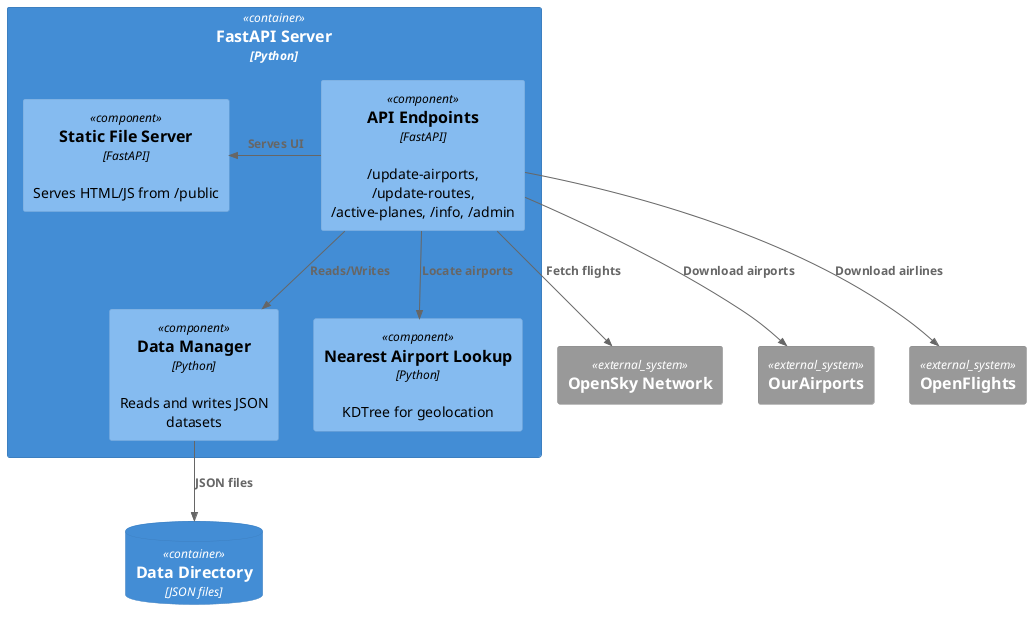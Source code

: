 @startuml
!include <C4/C4_Component>

Container(api, "FastAPI Server", "Python") {
  Component(api_routes, "API Endpoints", "FastAPI", "/update-airports, /update-routes, /active-planes, /info, /admin")
  Component(data_manager, "Data Manager", "Python", "Reads and writes JSON datasets")
  Component(nearest, "Nearest Airport Lookup", "Python", "KDTree for geolocation")
  Component(static_files, "Static File Server", "FastAPI", "Serves HTML/JS from /public")
}
ContainerDb(data, "Data Directory", "JSON files")
System_Ext(opensky, "OpenSky Network")
System_Ext(ourairports, "OurAirports")
System_Ext(openflights, "OpenFlights")

Rel(api_routes, data_manager, "Reads/Writes")
Rel(data_manager, data, "JSON files")
Rel(api_routes, nearest, "Locate airports")
Rel(api_routes, opensky, "Fetch flights")
Rel(api_routes, ourairports, "Download airports")
Rel(api_routes, openflights, "Download airlines")
Rel_L(api_routes, static_files, "Serves UI")

@enduml
